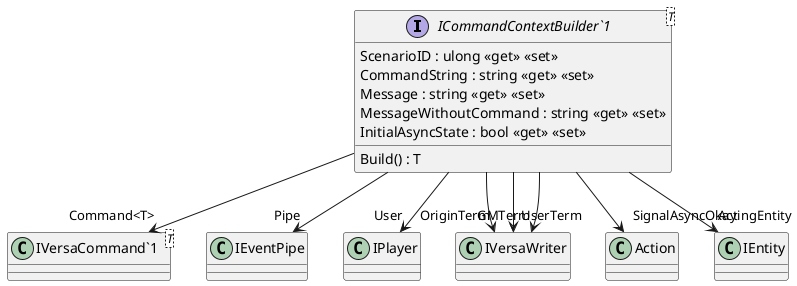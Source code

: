 @startuml
interface "ICommandContextBuilder`1"<T> {
    ScenarioID : ulong <<get>> <<set>>
    CommandString : string <<get>> <<set>>
    Message : string <<get>> <<set>>
    MessageWithoutCommand : string <<get>> <<set>>
    InitialAsyncState : bool <<get>> <<set>>
    Build() : T
}
class "IVersaCommand`1"<T> {
}
"ICommandContextBuilder`1" --> "Pipe" IEventPipe
"ICommandContextBuilder`1" --> "User" IPlayer
"ICommandContextBuilder`1" --> "Command<T>" "IVersaCommand`1"
"ICommandContextBuilder`1" --> "OriginTerm" IVersaWriter
"ICommandContextBuilder`1" --> "UserTerm" IVersaWriter
"ICommandContextBuilder`1" --> "GMTerm" IVersaWriter
"ICommandContextBuilder`1" --> "SignalAsyncOkay" Action
"ICommandContextBuilder`1" --> "ActingEntity" IEntity
@enduml

